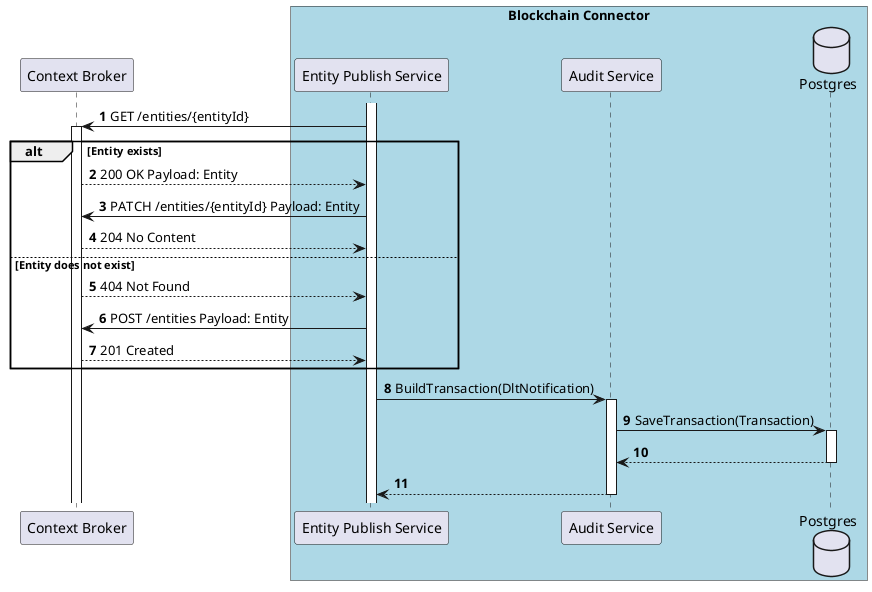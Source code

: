 @startuml
'https://plantuml.com/sequence-diagram

autonumber
skinparam BoxPadding 10

participant "Context Broker" as context_broker

box "Blockchain Connector" #LightBlue
    participant "Entity Publish Service" as entity_publish_service
    participant "Audit Service" as audit_service
    database "Postgres" as local_db
end box

activate entity_publish_service
entity_publish_service -> context_broker++: GET /entities/{entityId}

alt Entity exists
    context_broker --> entity_publish_service: 200 OK Payload: Entity
    entity_publish_service -> context_broker: PATCH /entities/{entityId} Payload: Entity
    context_broker --> entity_publish_service: 204 No Content
else Entity does not exist
    context_broker --> entity_publish_service: 404 Not Found
    entity_publish_service -> context_broker: POST /entities Payload: Entity
    context_broker --> entity_publish_service: 201 Created
end

entity_publish_service -> audit_service++: BuildTransaction(DltNotification)
    audit_service -> local_db++: SaveTransaction(Transaction)
    return
return

@enduml
